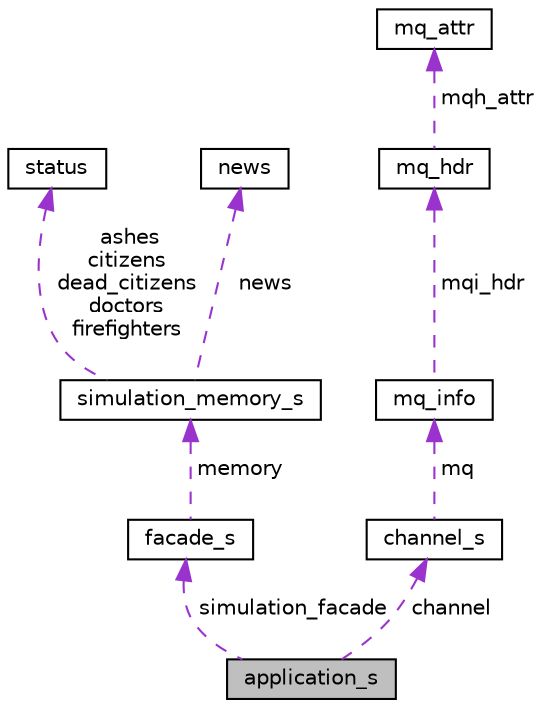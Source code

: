 digraph "application_s"
{
 // LATEX_PDF_SIZE
  edge [fontname="Helvetica",fontsize="10",labelfontname="Helvetica",labelfontsize="10"];
  node [fontname="Helvetica",fontsize="10",shape=record];
  Node1 [label="application_s",height=0.2,width=0.4,color="black", fillcolor="grey75", style="filled", fontcolor="black",tooltip=" "];
  Node2 -> Node1 [dir="back",color="darkorchid3",fontsize="10",style="dashed",label=" simulation_facade" ,fontname="Helvetica"];
  Node2 [label="facade_s",height=0.2,width=0.4,color="black", fillcolor="white", style="filled",URL="$structfacade__s.html",tooltip=" "];
  Node3 -> Node2 [dir="back",color="darkorchid3",fontsize="10",style="dashed",label=" memory" ,fontname="Helvetica"];
  Node3 [label="simulation_memory_s",height=0.2,width=0.4,color="black", fillcolor="white", style="filled",URL="$structsimulation__memory__s.html",tooltip=" "];
  Node4 -> Node3 [dir="back",color="darkorchid3",fontsize="10",style="dashed",label=" ashes\ncitizens\ndead_citizens\ndoctors\nfirefighters" ,fontname="Helvetica"];
  Node4 [label="status",height=0.2,width=0.4,color="black", fillcolor="white", style="filled",URL="$structstatus.html",tooltip=" "];
  Node5 -> Node3 [dir="back",color="darkorchid3",fontsize="10",style="dashed",label=" news" ,fontname="Helvetica"];
  Node5 [label="news",height=0.2,width=0.4,color="black", fillcolor="white", style="filled",URL="$structnews.html",tooltip=" "];
  Node6 -> Node1 [dir="back",color="darkorchid3",fontsize="10",style="dashed",label=" channel" ,fontname="Helvetica"];
  Node6 [label="channel_s",height=0.2,width=0.4,color="black", fillcolor="white", style="filled",URL="$structchannel__s.html",tooltip=" "];
  Node7 -> Node6 [dir="back",color="darkorchid3",fontsize="10",style="dashed",label=" mq" ,fontname="Helvetica"];
  Node7 [label="mq_info",height=0.2,width=0.4,color="black", fillcolor="white", style="filled",URL="$structmq__info.html",tooltip=" "];
  Node8 -> Node7 [dir="back",color="darkorchid3",fontsize="10",style="dashed",label=" mqi_hdr" ,fontname="Helvetica"];
  Node8 [label="mq_hdr",height=0.2,width=0.4,color="black", fillcolor="white", style="filled",URL="$structmq__hdr.html",tooltip=" "];
  Node9 -> Node8 [dir="back",color="darkorchid3",fontsize="10",style="dashed",label=" mqh_attr" ,fontname="Helvetica"];
  Node9 [label="mq_attr",height=0.2,width=0.4,color="black", fillcolor="white", style="filled",URL="$structmq__attr.html",tooltip=" "];
}
